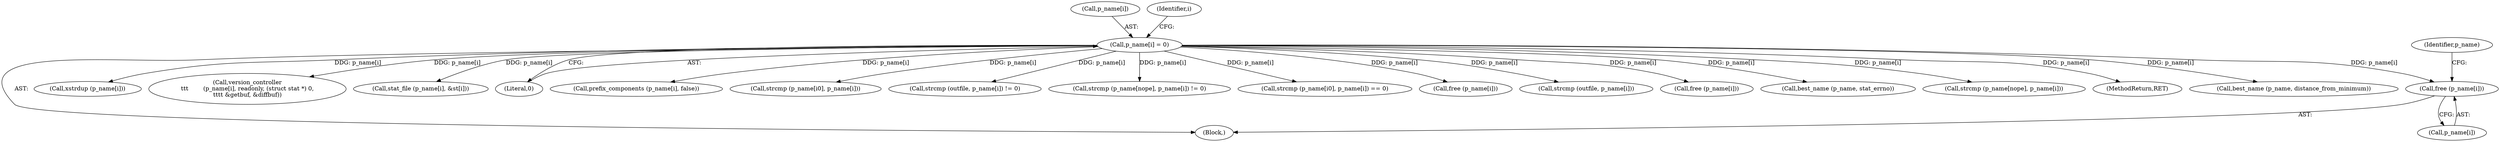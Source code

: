 digraph "0_savannah_17953b5893f7c9835f0dd2a704ba04e0371d2cbd_0@API" {
"1000179" [label="(Call,free (p_name[i]))"];
"1000183" [label="(Call,p_name[i] = 0)"];
"1000178" [label="(Block,)"];
"1002098" [label="(Call,xstrdup (p_name[i]))"];
"1001862" [label="(Call,version_controller\n\t\t\t        (p_name[i], readonly, (struct stat *) 0,\n\t\t\t\t &getbuf, &diffbuf))"];
"1001757" [label="(Call,stat_file (p_name[i], &st[i]))"];
"1000187" [label="(Literal,0)"];
"1000185" [label="(Identifier,p_name)"];
"1002004" [label="(Call,prefix_components (p_name[i], false))"];
"1001723" [label="(Call,strcmp (p_name[i0], p_name[i]))"];
"1000179" [label="(Call,free (p_name[i]))"];
"1001838" [label="(Call,strcmp (outfile, p_name[i]) != 0)"];
"1001850" [label="(Call,strcmp (p_name[nope], p_name[i]) != 0)"];
"1000184" [label="(Call,p_name[i])"];
"1001722" [label="(Call,strcmp (p_name[i0], p_name[i]) == 0)"];
"1000776" [label="(Call,free (p_name[i]))"];
"1000180" [label="(Call,p_name[i])"];
"1001839" [label="(Call,strcmp (outfile, p_name[i]))"];
"1000833" [label="(Call,free (p_name[i]))"];
"1001802" [label="(Call,best_name (p_name, stat_errno))"];
"1001851" [label="(Call,strcmp (p_name[nope], p_name[i]))"];
"1002119" [label="(MethodReturn,RET)"];
"1000173" [label="(Identifier,i)"];
"1002049" [label="(Call,best_name (p_name, distance_from_minimum))"];
"1000183" [label="(Call,p_name[i] = 0)"];
"1000179" -> "1000178"  [label="AST: "];
"1000179" -> "1000180"  [label="CFG: "];
"1000180" -> "1000179"  [label="AST: "];
"1000185" -> "1000179"  [label="CFG: "];
"1000183" -> "1000179"  [label="DDG: p_name[i]"];
"1000183" -> "1000178"  [label="AST: "];
"1000183" -> "1000187"  [label="CFG: "];
"1000184" -> "1000183"  [label="AST: "];
"1000187" -> "1000183"  [label="AST: "];
"1000173" -> "1000183"  [label="CFG: "];
"1000183" -> "1002119"  [label="DDG: p_name[i]"];
"1000183" -> "1000776"  [label="DDG: p_name[i]"];
"1000183" -> "1000833"  [label="DDG: p_name[i]"];
"1000183" -> "1001722"  [label="DDG: p_name[i]"];
"1000183" -> "1001723"  [label="DDG: p_name[i]"];
"1000183" -> "1001757"  [label="DDG: p_name[i]"];
"1000183" -> "1001802"  [label="DDG: p_name[i]"];
"1000183" -> "1001838"  [label="DDG: p_name[i]"];
"1000183" -> "1001839"  [label="DDG: p_name[i]"];
"1000183" -> "1001850"  [label="DDG: p_name[i]"];
"1000183" -> "1001851"  [label="DDG: p_name[i]"];
"1000183" -> "1001862"  [label="DDG: p_name[i]"];
"1000183" -> "1002004"  [label="DDG: p_name[i]"];
"1000183" -> "1002049"  [label="DDG: p_name[i]"];
"1000183" -> "1002098"  [label="DDG: p_name[i]"];
}
